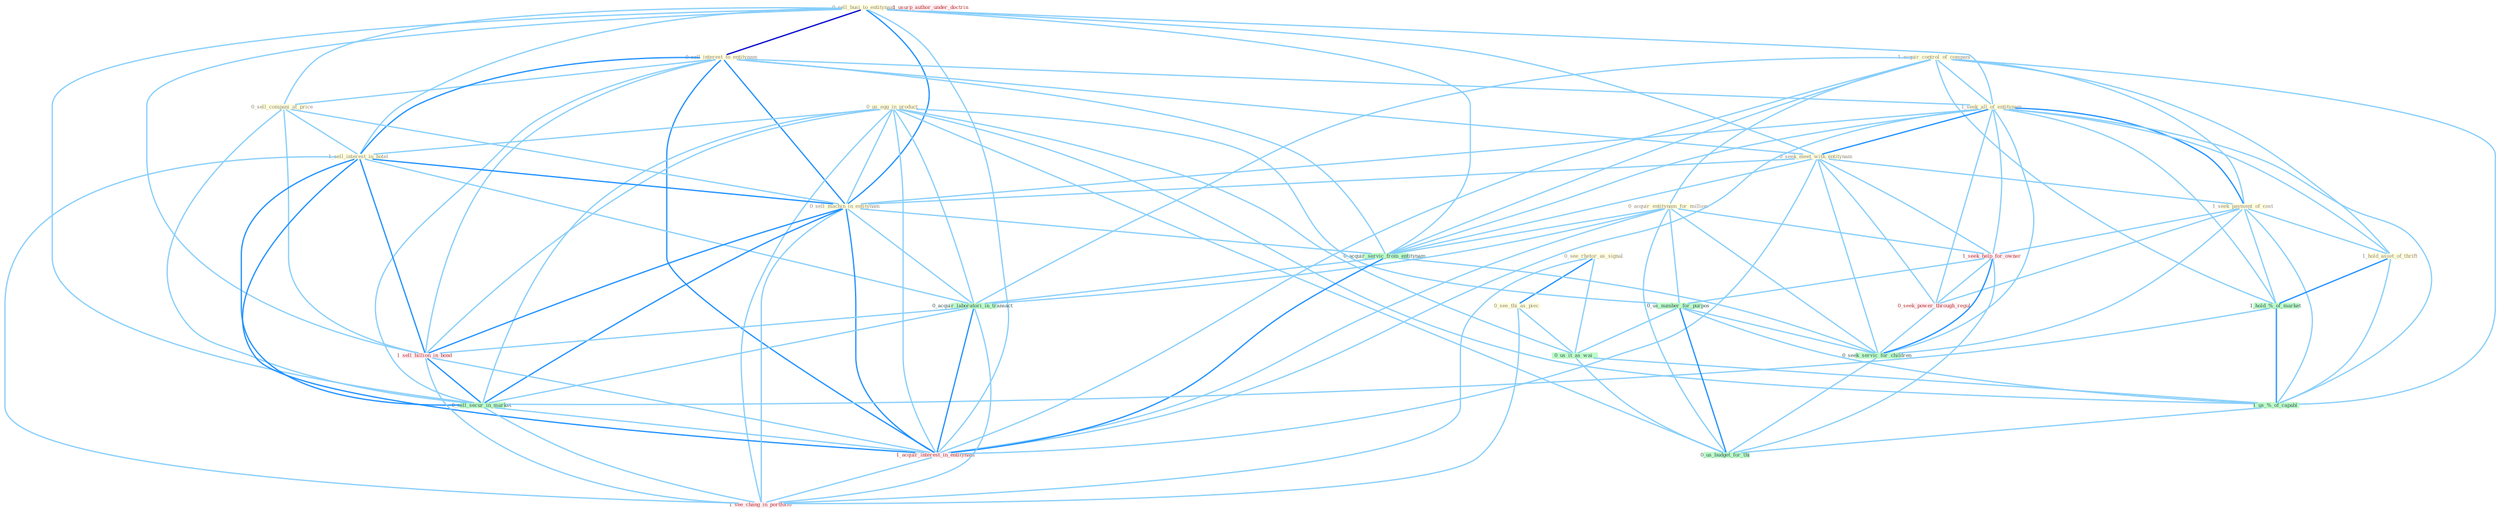 Graph G{ 
    node
    [shape=polygon,style=filled,width=.5,height=.06,color="#BDFCC9",fixedsize=true,fontsize=4,
    fontcolor="#2f4f4f"];
    {node
    [color="#ffffe0", fontcolor="#8b7d6b"] "0_see_rhetor_as_signal " "0_sell_busi_to_entitynam " "1_acquir_control_of_compani " "0_sell_interest_to_entitynam " "1_seek_all_of_entitynam " "0_us_egg_in_product " "0_seek_meet_with_entitynam " "0_see_thi_as_piec " "0_acquir_entitynam_for_million " "1_seek_payment_of_cost " "0_sell_compani_at_price " "1_hold_asset_of_thrift " "1_sell_interest_in_hotel " "0_sell_machin_in_entitynam "}
{node [color="#fff0f5", fontcolor="#b22222"] "1_seek_help_for_owner " "0_seek_power_through_regul " "1_sell_billion_in_bond " "1_usurp_author_under_doctrin " "1_acquir_interest_in_entitynam " "1_see_chang_in_portfolio "}
edge [color="#B0E2FF"];

	"0_see_rhetor_as_signal " -- "0_see_thi_as_piec " [w="2", color="#1e90ff" , len=0.8];
	"0_see_rhetor_as_signal " -- "0_us_it_as_wai " [w="1", color="#87cefa" ];
	"0_see_rhetor_as_signal " -- "1_see_chang_in_portfolio " [w="1", color="#87cefa" ];
	"0_sell_busi_to_entitynam " -- "0_sell_interest_to_entitynam " [w="3", color="#0000cd" , len=0.6];
	"0_sell_busi_to_entitynam " -- "1_seek_all_of_entitynam " [w="1", color="#87cefa" ];
	"0_sell_busi_to_entitynam " -- "0_seek_meet_with_entitynam " [w="1", color="#87cefa" ];
	"0_sell_busi_to_entitynam " -- "0_sell_compani_at_price " [w="1", color="#87cefa" ];
	"0_sell_busi_to_entitynam " -- "1_sell_interest_in_hotel " [w="1", color="#87cefa" ];
	"0_sell_busi_to_entitynam " -- "0_sell_machin_in_entitynam " [w="2", color="#1e90ff" , len=0.8];
	"0_sell_busi_to_entitynam " -- "0_acquir_servic_from_entitynam " [w="1", color="#87cefa" ];
	"0_sell_busi_to_entitynam " -- "1_sell_billion_in_bond " [w="1", color="#87cefa" ];
	"0_sell_busi_to_entitynam " -- "0_sell_secur_in_market " [w="1", color="#87cefa" ];
	"0_sell_busi_to_entitynam " -- "1_acquir_interest_in_entitynam " [w="1", color="#87cefa" ];
	"1_acquir_control_of_compani " -- "1_seek_all_of_entitynam " [w="1", color="#87cefa" ];
	"1_acquir_control_of_compani " -- "0_acquir_entitynam_for_million " [w="1", color="#87cefa" ];
	"1_acquir_control_of_compani " -- "1_seek_payment_of_cost " [w="1", color="#87cefa" ];
	"1_acquir_control_of_compani " -- "1_hold_asset_of_thrift " [w="1", color="#87cefa" ];
	"1_acquir_control_of_compani " -- "0_acquir_servic_from_entitynam " [w="1", color="#87cefa" ];
	"1_acquir_control_of_compani " -- "1_hold_%_of_market " [w="1", color="#87cefa" ];
	"1_acquir_control_of_compani " -- "0_acquir_laboratori_in_transact " [w="1", color="#87cefa" ];
	"1_acquir_control_of_compani " -- "1_us_%_of_capabl " [w="1", color="#87cefa" ];
	"1_acquir_control_of_compani " -- "1_acquir_interest_in_entitynam " [w="1", color="#87cefa" ];
	"0_sell_interest_to_entitynam " -- "1_seek_all_of_entitynam " [w="1", color="#87cefa" ];
	"0_sell_interest_to_entitynam " -- "0_seek_meet_with_entitynam " [w="1", color="#87cefa" ];
	"0_sell_interest_to_entitynam " -- "0_sell_compani_at_price " [w="1", color="#87cefa" ];
	"0_sell_interest_to_entitynam " -- "1_sell_interest_in_hotel " [w="2", color="#1e90ff" , len=0.8];
	"0_sell_interest_to_entitynam " -- "0_sell_machin_in_entitynam " [w="2", color="#1e90ff" , len=0.8];
	"0_sell_interest_to_entitynam " -- "0_acquir_servic_from_entitynam " [w="1", color="#87cefa" ];
	"0_sell_interest_to_entitynam " -- "1_sell_billion_in_bond " [w="1", color="#87cefa" ];
	"0_sell_interest_to_entitynam " -- "0_sell_secur_in_market " [w="1", color="#87cefa" ];
	"0_sell_interest_to_entitynam " -- "1_acquir_interest_in_entitynam " [w="2", color="#1e90ff" , len=0.8];
	"1_seek_all_of_entitynam " -- "0_seek_meet_with_entitynam " [w="2", color="#1e90ff" , len=0.8];
	"1_seek_all_of_entitynam " -- "1_seek_payment_of_cost " [w="2", color="#1e90ff" , len=0.8];
	"1_seek_all_of_entitynam " -- "1_hold_asset_of_thrift " [w="1", color="#87cefa" ];
	"1_seek_all_of_entitynam " -- "0_sell_machin_in_entitynam " [w="1", color="#87cefa" ];
	"1_seek_all_of_entitynam " -- "1_seek_help_for_owner " [w="1", color="#87cefa" ];
	"1_seek_all_of_entitynam " -- "0_acquir_servic_from_entitynam " [w="1", color="#87cefa" ];
	"1_seek_all_of_entitynam " -- "1_hold_%_of_market " [w="1", color="#87cefa" ];
	"1_seek_all_of_entitynam " -- "0_seek_power_through_regul " [w="1", color="#87cefa" ];
	"1_seek_all_of_entitynam " -- "1_us_%_of_capabl " [w="1", color="#87cefa" ];
	"1_seek_all_of_entitynam " -- "1_acquir_interest_in_entitynam " [w="1", color="#87cefa" ];
	"1_seek_all_of_entitynam " -- "0_seek_servic_for_children " [w="1", color="#87cefa" ];
	"0_us_egg_in_product " -- "1_sell_interest_in_hotel " [w="1", color="#87cefa" ];
	"0_us_egg_in_product " -- "0_sell_machin_in_entitynam " [w="1", color="#87cefa" ];
	"0_us_egg_in_product " -- "0_us_number_for_purpos " [w="1", color="#87cefa" ];
	"0_us_egg_in_product " -- "0_acquir_laboratori_in_transact " [w="1", color="#87cefa" ];
	"0_us_egg_in_product " -- "1_sell_billion_in_bond " [w="1", color="#87cefa" ];
	"0_us_egg_in_product " -- "0_us_it_as_wai " [w="1", color="#87cefa" ];
	"0_us_egg_in_product " -- "1_us_%_of_capabl " [w="1", color="#87cefa" ];
	"0_us_egg_in_product " -- "0_sell_secur_in_market " [w="1", color="#87cefa" ];
	"0_us_egg_in_product " -- "1_acquir_interest_in_entitynam " [w="1", color="#87cefa" ];
	"0_us_egg_in_product " -- "1_see_chang_in_portfolio " [w="1", color="#87cefa" ];
	"0_us_egg_in_product " -- "0_us_budget_for_thi " [w="1", color="#87cefa" ];
	"0_seek_meet_with_entitynam " -- "1_seek_payment_of_cost " [w="1", color="#87cefa" ];
	"0_seek_meet_with_entitynam " -- "0_sell_machin_in_entitynam " [w="1", color="#87cefa" ];
	"0_seek_meet_with_entitynam " -- "1_seek_help_for_owner " [w="1", color="#87cefa" ];
	"0_seek_meet_with_entitynam " -- "0_acquir_servic_from_entitynam " [w="1", color="#87cefa" ];
	"0_seek_meet_with_entitynam " -- "0_seek_power_through_regul " [w="1", color="#87cefa" ];
	"0_seek_meet_with_entitynam " -- "1_acquir_interest_in_entitynam " [w="1", color="#87cefa" ];
	"0_seek_meet_with_entitynam " -- "0_seek_servic_for_children " [w="1", color="#87cefa" ];
	"0_see_thi_as_piec " -- "0_us_it_as_wai " [w="1", color="#87cefa" ];
	"0_see_thi_as_piec " -- "1_see_chang_in_portfolio " [w="1", color="#87cefa" ];
	"0_acquir_entitynam_for_million " -- "1_seek_help_for_owner " [w="1", color="#87cefa" ];
	"0_acquir_entitynam_for_million " -- "0_acquir_servic_from_entitynam " [w="1", color="#87cefa" ];
	"0_acquir_entitynam_for_million " -- "0_us_number_for_purpos " [w="1", color="#87cefa" ];
	"0_acquir_entitynam_for_million " -- "0_acquir_laboratori_in_transact " [w="1", color="#87cefa" ];
	"0_acquir_entitynam_for_million " -- "1_acquir_interest_in_entitynam " [w="1", color="#87cefa" ];
	"0_acquir_entitynam_for_million " -- "0_seek_servic_for_children " [w="1", color="#87cefa" ];
	"0_acquir_entitynam_for_million " -- "0_us_budget_for_thi " [w="1", color="#87cefa" ];
	"1_seek_payment_of_cost " -- "1_hold_asset_of_thrift " [w="1", color="#87cefa" ];
	"1_seek_payment_of_cost " -- "1_seek_help_for_owner " [w="1", color="#87cefa" ];
	"1_seek_payment_of_cost " -- "1_hold_%_of_market " [w="1", color="#87cefa" ];
	"1_seek_payment_of_cost " -- "0_seek_power_through_regul " [w="1", color="#87cefa" ];
	"1_seek_payment_of_cost " -- "1_us_%_of_capabl " [w="1", color="#87cefa" ];
	"1_seek_payment_of_cost " -- "0_seek_servic_for_children " [w="1", color="#87cefa" ];
	"0_sell_compani_at_price " -- "1_sell_interest_in_hotel " [w="1", color="#87cefa" ];
	"0_sell_compani_at_price " -- "0_sell_machin_in_entitynam " [w="1", color="#87cefa" ];
	"0_sell_compani_at_price " -- "1_sell_billion_in_bond " [w="1", color="#87cefa" ];
	"0_sell_compani_at_price " -- "0_sell_secur_in_market " [w="1", color="#87cefa" ];
	"1_hold_asset_of_thrift " -- "1_hold_%_of_market " [w="2", color="#1e90ff" , len=0.8];
	"1_hold_asset_of_thrift " -- "1_us_%_of_capabl " [w="1", color="#87cefa" ];
	"1_sell_interest_in_hotel " -- "0_sell_machin_in_entitynam " [w="2", color="#1e90ff" , len=0.8];
	"1_sell_interest_in_hotel " -- "0_acquir_laboratori_in_transact " [w="1", color="#87cefa" ];
	"1_sell_interest_in_hotel " -- "1_sell_billion_in_bond " [w="2", color="#1e90ff" , len=0.8];
	"1_sell_interest_in_hotel " -- "0_sell_secur_in_market " [w="2", color="#1e90ff" , len=0.8];
	"1_sell_interest_in_hotel " -- "1_acquir_interest_in_entitynam " [w="2", color="#1e90ff" , len=0.8];
	"1_sell_interest_in_hotel " -- "1_see_chang_in_portfolio " [w="1", color="#87cefa" ];
	"0_sell_machin_in_entitynam " -- "0_acquir_servic_from_entitynam " [w="1", color="#87cefa" ];
	"0_sell_machin_in_entitynam " -- "0_acquir_laboratori_in_transact " [w="1", color="#87cefa" ];
	"0_sell_machin_in_entitynam " -- "1_sell_billion_in_bond " [w="2", color="#1e90ff" , len=0.8];
	"0_sell_machin_in_entitynam " -- "0_sell_secur_in_market " [w="2", color="#1e90ff" , len=0.8];
	"0_sell_machin_in_entitynam " -- "1_acquir_interest_in_entitynam " [w="2", color="#1e90ff" , len=0.8];
	"0_sell_machin_in_entitynam " -- "1_see_chang_in_portfolio " [w="1", color="#87cefa" ];
	"1_seek_help_for_owner " -- "0_seek_power_through_regul " [w="1", color="#87cefa" ];
	"1_seek_help_for_owner " -- "0_us_number_for_purpos " [w="1", color="#87cefa" ];
	"1_seek_help_for_owner " -- "0_seek_servic_for_children " [w="2", color="#1e90ff" , len=0.8];
	"1_seek_help_for_owner " -- "0_us_budget_for_thi " [w="1", color="#87cefa" ];
	"0_acquir_servic_from_entitynam " -- "0_acquir_laboratori_in_transact " [w="1", color="#87cefa" ];
	"0_acquir_servic_from_entitynam " -- "1_acquir_interest_in_entitynam " [w="2", color="#1e90ff" , len=0.8];
	"0_acquir_servic_from_entitynam " -- "0_seek_servic_for_children " [w="1", color="#87cefa" ];
	"1_hold_%_of_market " -- "1_us_%_of_capabl " [w="2", color="#1e90ff" , len=0.8];
	"1_hold_%_of_market " -- "0_sell_secur_in_market " [w="1", color="#87cefa" ];
	"0_seek_power_through_regul " -- "0_seek_servic_for_children " [w="1", color="#87cefa" ];
	"0_us_number_for_purpos " -- "0_us_it_as_wai " [w="1", color="#87cefa" ];
	"0_us_number_for_purpos " -- "1_us_%_of_capabl " [w="1", color="#87cefa" ];
	"0_us_number_for_purpos " -- "0_seek_servic_for_children " [w="1", color="#87cefa" ];
	"0_us_number_for_purpos " -- "0_us_budget_for_thi " [w="2", color="#1e90ff" , len=0.8];
	"0_acquir_laboratori_in_transact " -- "1_sell_billion_in_bond " [w="1", color="#87cefa" ];
	"0_acquir_laboratori_in_transact " -- "0_sell_secur_in_market " [w="1", color="#87cefa" ];
	"0_acquir_laboratori_in_transact " -- "1_acquir_interest_in_entitynam " [w="2", color="#1e90ff" , len=0.8];
	"0_acquir_laboratori_in_transact " -- "1_see_chang_in_portfolio " [w="1", color="#87cefa" ];
	"1_sell_billion_in_bond " -- "0_sell_secur_in_market " [w="2", color="#1e90ff" , len=0.8];
	"1_sell_billion_in_bond " -- "1_acquir_interest_in_entitynam " [w="1", color="#87cefa" ];
	"1_sell_billion_in_bond " -- "1_see_chang_in_portfolio " [w="1", color="#87cefa" ];
	"0_us_it_as_wai " -- "1_us_%_of_capabl " [w="1", color="#87cefa" ];
	"0_us_it_as_wai " -- "0_us_budget_for_thi " [w="1", color="#87cefa" ];
	"1_us_%_of_capabl " -- "0_us_budget_for_thi " [w="1", color="#87cefa" ];
	"0_sell_secur_in_market " -- "1_acquir_interest_in_entitynam " [w="1", color="#87cefa" ];
	"0_sell_secur_in_market " -- "1_see_chang_in_portfolio " [w="1", color="#87cefa" ];
	"1_acquir_interest_in_entitynam " -- "1_see_chang_in_portfolio " [w="1", color="#87cefa" ];
	"0_seek_servic_for_children " -- "0_us_budget_for_thi " [w="1", color="#87cefa" ];
}